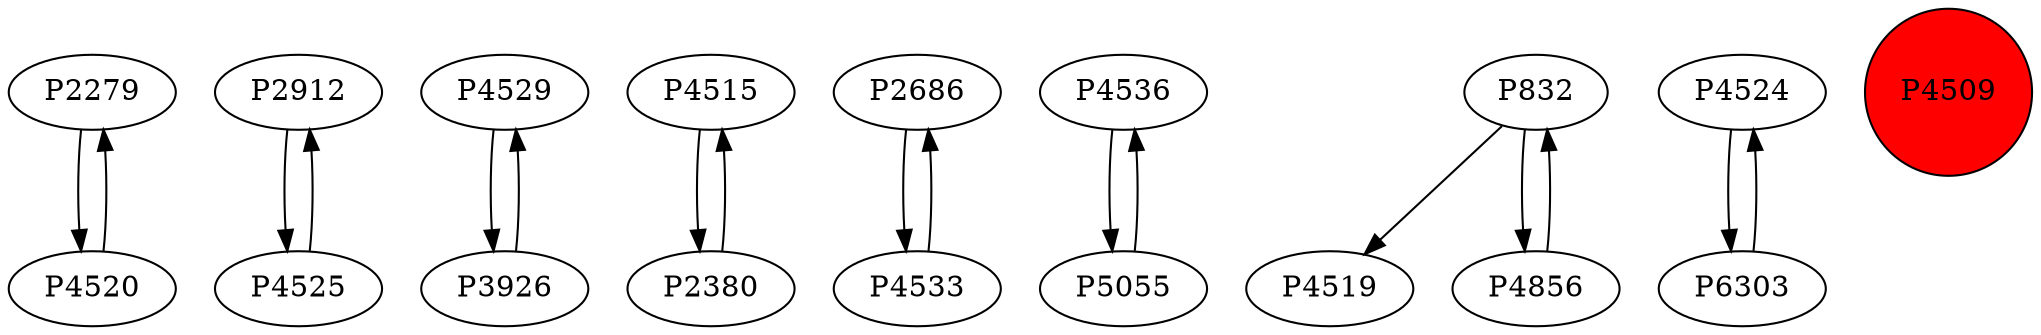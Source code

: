 digraph {
	P2279 -> P4520
	P2912 -> P4525
	P4520 -> P2279
	P4529 -> P3926
	P4515 -> P2380
	P2686 -> P4533
	P3926 -> P4529
	P4536 -> P5055
	P832 -> P4519
	P4524 -> P6303
	P4533 -> P2686
	P4856 -> P832
	P832 -> P4856
	P4525 -> P2912
	P2380 -> P4515
	P5055 -> P4536
	P6303 -> P4524
	P4509 [shape=circle]
	P4509 [style=filled]
	P4509 [fillcolor=red]
}